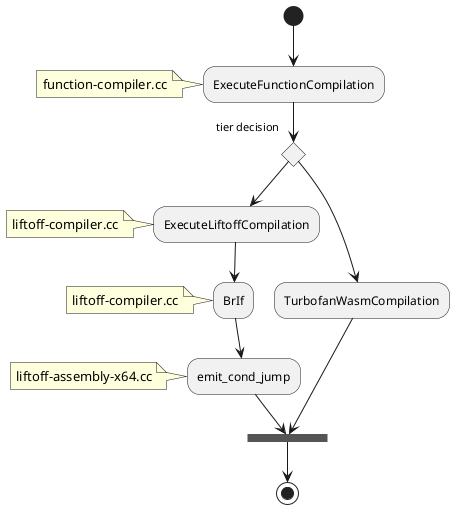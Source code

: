 @startuml
(*) --> "ExecuteFunctionCompilation"
note left: function-compiler.cc
if "tier decision" then 
-->"ExecuteLiftoffCompilation"
note left: liftoff-compiler.cc
-->"BrIf"
note left: liftoff-compiler.cc
-->"emit_cond_jump"
note left: liftoff-assembly-x64.cc
-->===B1===
else
-->"TurbofanWasmCompilation"
-->===B1===
endif
-->(*)
@enduml